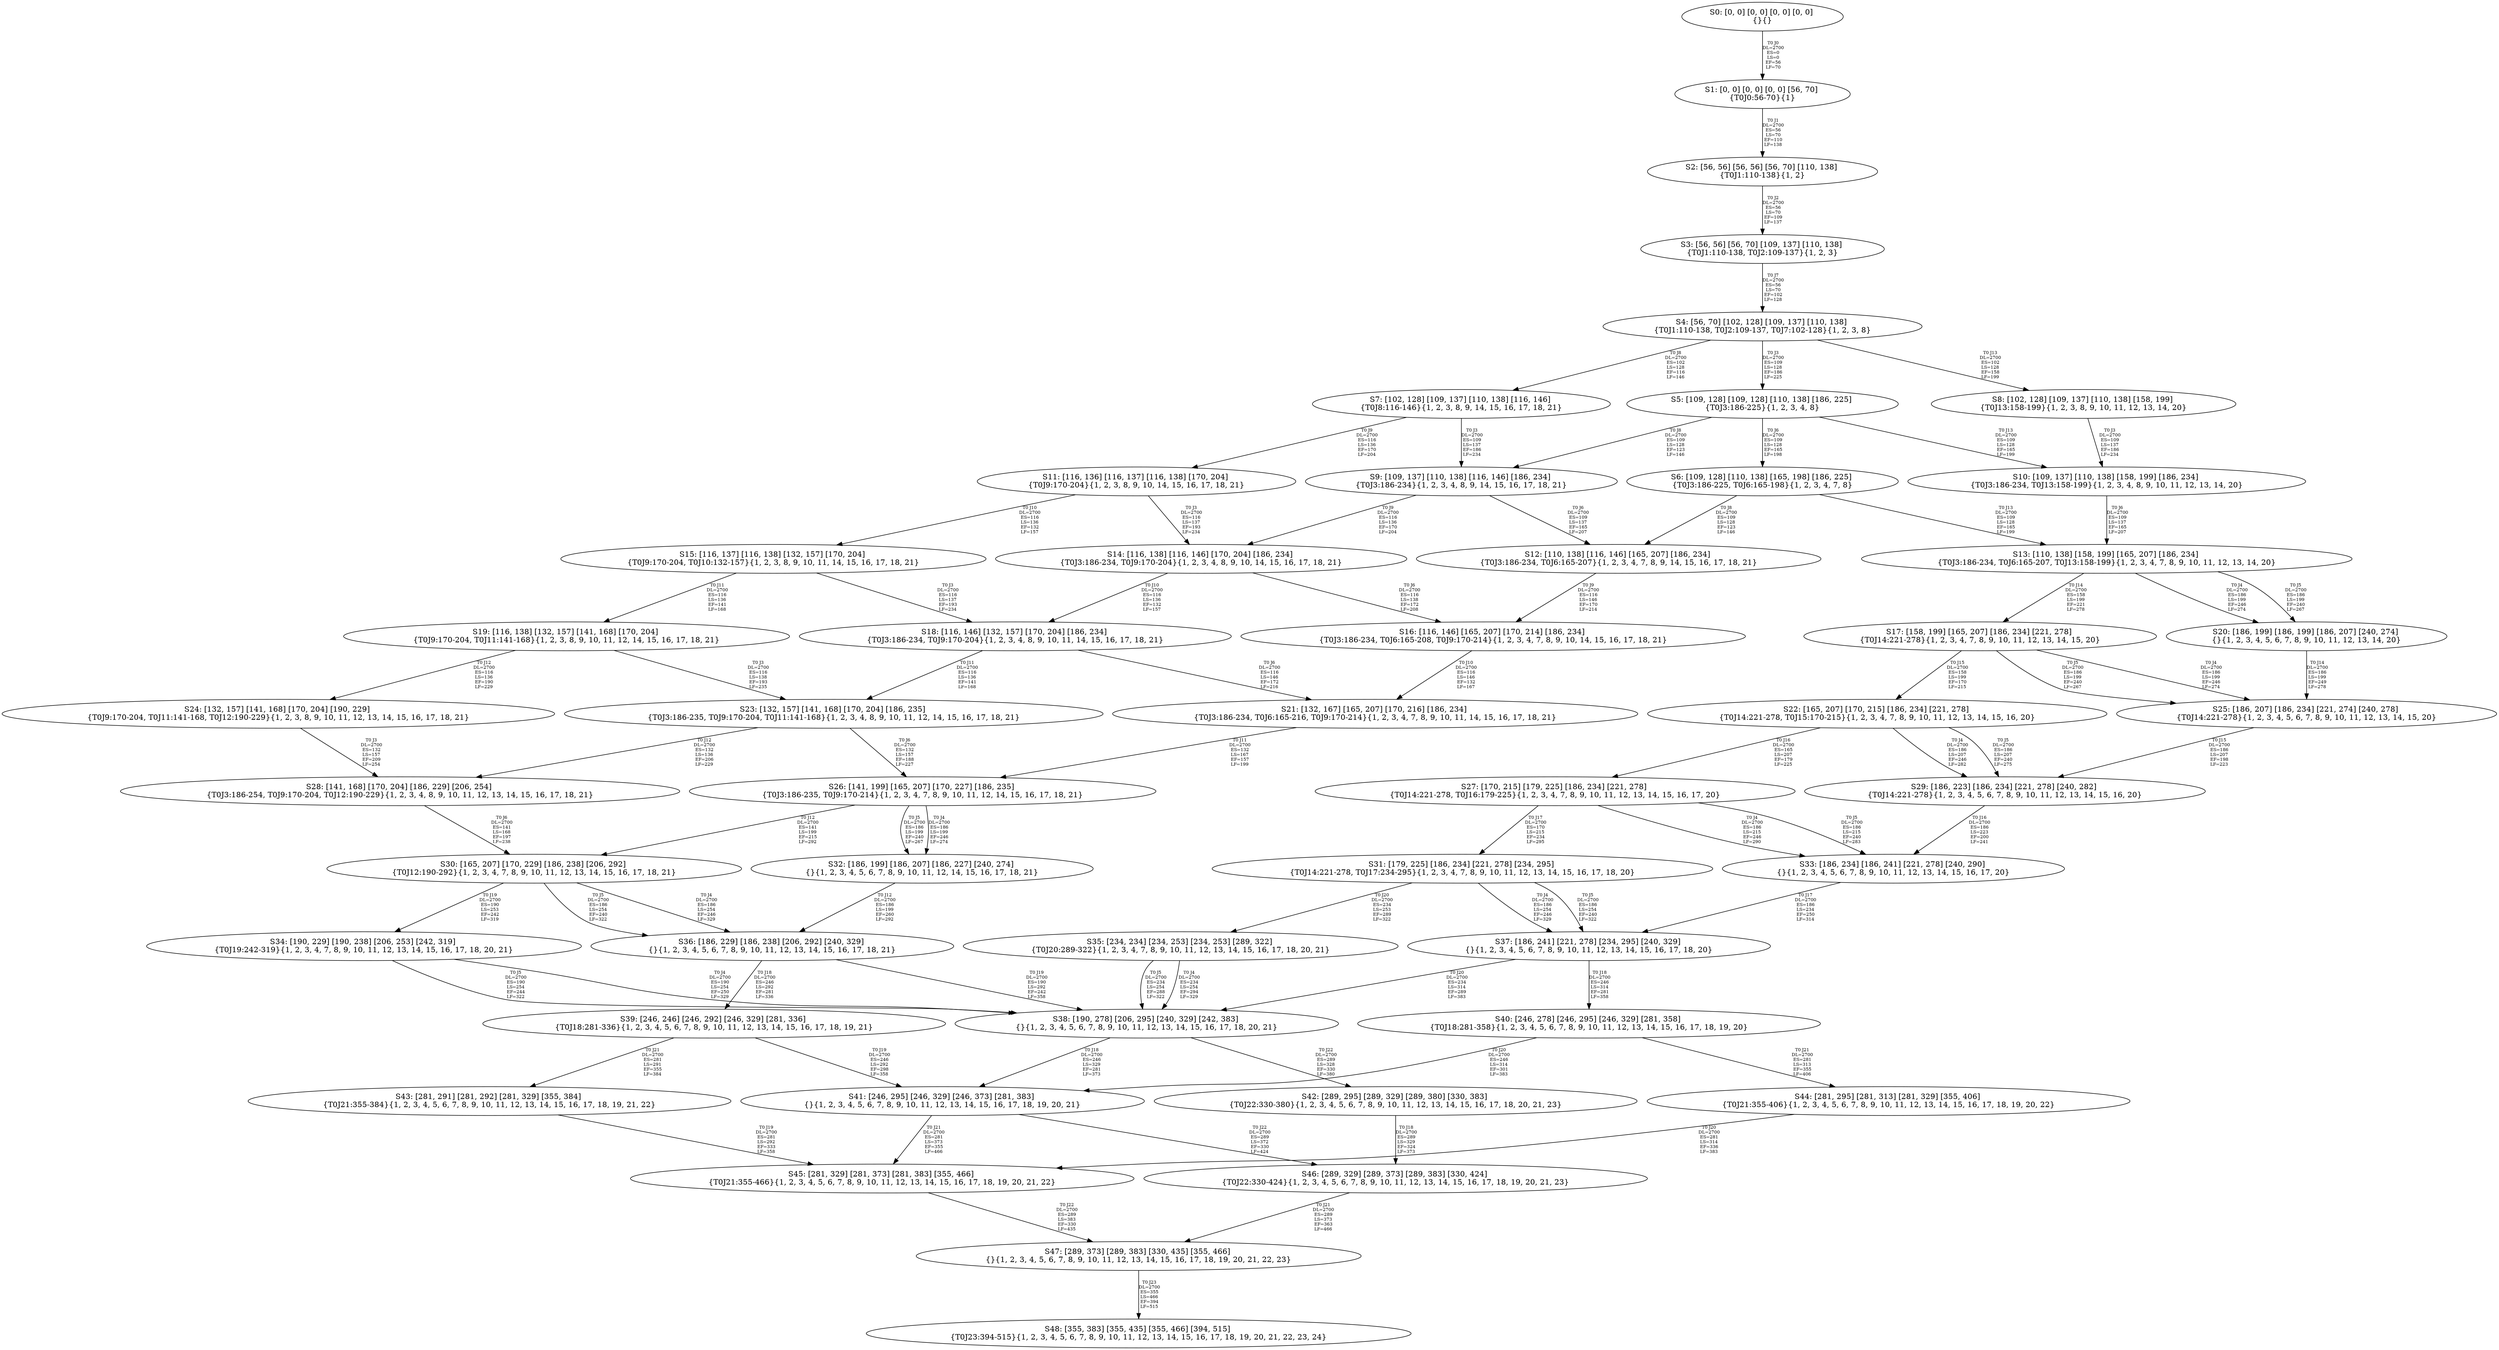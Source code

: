 digraph {
	S0[label="S0: [0, 0] [0, 0] [0, 0] [0, 0] \n{}{}"];
	S1[label="S1: [0, 0] [0, 0] [0, 0] [56, 70] \n{T0J0:56-70}{1}"];
	S2[label="S2: [56, 56] [56, 56] [56, 70] [110, 138] \n{T0J1:110-138}{1, 2}"];
	S3[label="S3: [56, 56] [56, 70] [109, 137] [110, 138] \n{T0J1:110-138, T0J2:109-137}{1, 2, 3}"];
	S4[label="S4: [56, 70] [102, 128] [109, 137] [110, 138] \n{T0J1:110-138, T0J2:109-137, T0J7:102-128}{1, 2, 3, 8}"];
	S5[label="S5: [109, 128] [109, 128] [110, 138] [186, 225] \n{T0J3:186-225}{1, 2, 3, 4, 8}"];
	S6[label="S6: [109, 128] [110, 138] [165, 198] [186, 225] \n{T0J3:186-225, T0J6:165-198}{1, 2, 3, 4, 7, 8}"];
	S7[label="S7: [102, 128] [109, 137] [110, 138] [116, 146] \n{T0J8:116-146}{1, 2, 3, 8, 9, 14, 15, 16, 17, 18, 21}"];
	S8[label="S8: [102, 128] [109, 137] [110, 138] [158, 199] \n{T0J13:158-199}{1, 2, 3, 8, 9, 10, 11, 12, 13, 14, 20}"];
	S9[label="S9: [109, 137] [110, 138] [116, 146] [186, 234] \n{T0J3:186-234}{1, 2, 3, 4, 8, 9, 14, 15, 16, 17, 18, 21}"];
	S10[label="S10: [109, 137] [110, 138] [158, 199] [186, 234] \n{T0J3:186-234, T0J13:158-199}{1, 2, 3, 4, 8, 9, 10, 11, 12, 13, 14, 20}"];
	S11[label="S11: [116, 136] [116, 137] [116, 138] [170, 204] \n{T0J9:170-204}{1, 2, 3, 8, 9, 10, 14, 15, 16, 17, 18, 21}"];
	S12[label="S12: [110, 138] [116, 146] [165, 207] [186, 234] \n{T0J3:186-234, T0J6:165-207}{1, 2, 3, 4, 7, 8, 9, 14, 15, 16, 17, 18, 21}"];
	S13[label="S13: [110, 138] [158, 199] [165, 207] [186, 234] \n{T0J3:186-234, T0J6:165-207, T0J13:158-199}{1, 2, 3, 4, 7, 8, 9, 10, 11, 12, 13, 14, 20}"];
	S14[label="S14: [116, 138] [116, 146] [170, 204] [186, 234] \n{T0J3:186-234, T0J9:170-204}{1, 2, 3, 4, 8, 9, 10, 14, 15, 16, 17, 18, 21}"];
	S15[label="S15: [116, 137] [116, 138] [132, 157] [170, 204] \n{T0J9:170-204, T0J10:132-157}{1, 2, 3, 8, 9, 10, 11, 14, 15, 16, 17, 18, 21}"];
	S16[label="S16: [116, 146] [165, 207] [170, 214] [186, 234] \n{T0J3:186-234, T0J6:165-208, T0J9:170-214}{1, 2, 3, 4, 7, 8, 9, 10, 14, 15, 16, 17, 18, 21}"];
	S17[label="S17: [158, 199] [165, 207] [186, 234] [221, 278] \n{T0J14:221-278}{1, 2, 3, 4, 7, 8, 9, 10, 11, 12, 13, 14, 15, 20}"];
	S18[label="S18: [116, 146] [132, 157] [170, 204] [186, 234] \n{T0J3:186-234, T0J9:170-204}{1, 2, 3, 4, 8, 9, 10, 11, 14, 15, 16, 17, 18, 21}"];
	S19[label="S19: [116, 138] [132, 157] [141, 168] [170, 204] \n{T0J9:170-204, T0J11:141-168}{1, 2, 3, 8, 9, 10, 11, 12, 14, 15, 16, 17, 18, 21}"];
	S20[label="S20: [186, 199] [186, 199] [186, 207] [240, 274] \n{}{1, 2, 3, 4, 5, 6, 7, 8, 9, 10, 11, 12, 13, 14, 20}"];
	S21[label="S21: [132, 167] [165, 207] [170, 216] [186, 234] \n{T0J3:186-234, T0J6:165-216, T0J9:170-214}{1, 2, 3, 4, 7, 8, 9, 10, 11, 14, 15, 16, 17, 18, 21}"];
	S22[label="S22: [165, 207] [170, 215] [186, 234] [221, 278] \n{T0J14:221-278, T0J15:170-215}{1, 2, 3, 4, 7, 8, 9, 10, 11, 12, 13, 14, 15, 16, 20}"];
	S23[label="S23: [132, 157] [141, 168] [170, 204] [186, 235] \n{T0J3:186-235, T0J9:170-204, T0J11:141-168}{1, 2, 3, 4, 8, 9, 10, 11, 12, 14, 15, 16, 17, 18, 21}"];
	S24[label="S24: [132, 157] [141, 168] [170, 204] [190, 229] \n{T0J9:170-204, T0J11:141-168, T0J12:190-229}{1, 2, 3, 8, 9, 10, 11, 12, 13, 14, 15, 16, 17, 18, 21}"];
	S25[label="S25: [186, 207] [186, 234] [221, 274] [240, 278] \n{T0J14:221-278}{1, 2, 3, 4, 5, 6, 7, 8, 9, 10, 11, 12, 13, 14, 15, 20}"];
	S26[label="S26: [141, 199] [165, 207] [170, 227] [186, 235] \n{T0J3:186-235, T0J9:170-214}{1, 2, 3, 4, 7, 8, 9, 10, 11, 12, 14, 15, 16, 17, 18, 21}"];
	S27[label="S27: [170, 215] [179, 225] [186, 234] [221, 278] \n{T0J14:221-278, T0J16:179-225}{1, 2, 3, 4, 7, 8, 9, 10, 11, 12, 13, 14, 15, 16, 17, 20}"];
	S28[label="S28: [141, 168] [170, 204] [186, 229] [206, 254] \n{T0J3:186-254, T0J9:170-204, T0J12:190-229}{1, 2, 3, 4, 8, 9, 10, 11, 12, 13, 14, 15, 16, 17, 18, 21}"];
	S29[label="S29: [186, 223] [186, 234] [221, 278] [240, 282] \n{T0J14:221-278}{1, 2, 3, 4, 5, 6, 7, 8, 9, 10, 11, 12, 13, 14, 15, 16, 20}"];
	S30[label="S30: [165, 207] [170, 229] [186, 238] [206, 292] \n{T0J12:190-292}{1, 2, 3, 4, 7, 8, 9, 10, 11, 12, 13, 14, 15, 16, 17, 18, 21}"];
	S31[label="S31: [179, 225] [186, 234] [221, 278] [234, 295] \n{T0J14:221-278, T0J17:234-295}{1, 2, 3, 4, 7, 8, 9, 10, 11, 12, 13, 14, 15, 16, 17, 18, 20}"];
	S32[label="S32: [186, 199] [186, 207] [186, 227] [240, 274] \n{}{1, 2, 3, 4, 5, 6, 7, 8, 9, 10, 11, 12, 14, 15, 16, 17, 18, 21}"];
	S33[label="S33: [186, 234] [186, 241] [221, 278] [240, 290] \n{}{1, 2, 3, 4, 5, 6, 7, 8, 9, 10, 11, 12, 13, 14, 15, 16, 17, 20}"];
	S34[label="S34: [190, 229] [190, 238] [206, 253] [242, 319] \n{T0J19:242-319}{1, 2, 3, 4, 7, 8, 9, 10, 11, 12, 13, 14, 15, 16, 17, 18, 20, 21}"];
	S35[label="S35: [234, 234] [234, 253] [234, 253] [289, 322] \n{T0J20:289-322}{1, 2, 3, 4, 7, 8, 9, 10, 11, 12, 13, 14, 15, 16, 17, 18, 20, 21}"];
	S36[label="S36: [186, 229] [186, 238] [206, 292] [240, 329] \n{}{1, 2, 3, 4, 5, 6, 7, 8, 9, 10, 11, 12, 13, 14, 15, 16, 17, 18, 21}"];
	S37[label="S37: [186, 241] [221, 278] [234, 295] [240, 329] \n{}{1, 2, 3, 4, 5, 6, 7, 8, 9, 10, 11, 12, 13, 14, 15, 16, 17, 18, 20}"];
	S38[label="S38: [190, 278] [206, 295] [240, 329] [242, 383] \n{}{1, 2, 3, 4, 5, 6, 7, 8, 9, 10, 11, 12, 13, 14, 15, 16, 17, 18, 20, 21}"];
	S39[label="S39: [246, 246] [246, 292] [246, 329] [281, 336] \n{T0J18:281-336}{1, 2, 3, 4, 5, 6, 7, 8, 9, 10, 11, 12, 13, 14, 15, 16, 17, 18, 19, 21}"];
	S40[label="S40: [246, 278] [246, 295] [246, 329] [281, 358] \n{T0J18:281-358}{1, 2, 3, 4, 5, 6, 7, 8, 9, 10, 11, 12, 13, 14, 15, 16, 17, 18, 19, 20}"];
	S41[label="S41: [246, 295] [246, 329] [246, 373] [281, 383] \n{}{1, 2, 3, 4, 5, 6, 7, 8, 9, 10, 11, 12, 13, 14, 15, 16, 17, 18, 19, 20, 21}"];
	S42[label="S42: [289, 295] [289, 329] [289, 380] [330, 383] \n{T0J22:330-380}{1, 2, 3, 4, 5, 6, 7, 8, 9, 10, 11, 12, 13, 14, 15, 16, 17, 18, 20, 21, 23}"];
	S43[label="S43: [281, 291] [281, 292] [281, 329] [355, 384] \n{T0J21:355-384}{1, 2, 3, 4, 5, 6, 7, 8, 9, 10, 11, 12, 13, 14, 15, 16, 17, 18, 19, 21, 22}"];
	S44[label="S44: [281, 295] [281, 313] [281, 329] [355, 406] \n{T0J21:355-406}{1, 2, 3, 4, 5, 6, 7, 8, 9, 10, 11, 12, 13, 14, 15, 16, 17, 18, 19, 20, 22}"];
	S45[label="S45: [281, 329] [281, 373] [281, 383] [355, 466] \n{T0J21:355-466}{1, 2, 3, 4, 5, 6, 7, 8, 9, 10, 11, 12, 13, 14, 15, 16, 17, 18, 19, 20, 21, 22}"];
	S46[label="S46: [289, 329] [289, 373] [289, 383] [330, 424] \n{T0J22:330-424}{1, 2, 3, 4, 5, 6, 7, 8, 9, 10, 11, 12, 13, 14, 15, 16, 17, 18, 19, 20, 21, 23}"];
	S47[label="S47: [289, 373] [289, 383] [330, 435] [355, 466] \n{}{1, 2, 3, 4, 5, 6, 7, 8, 9, 10, 11, 12, 13, 14, 15, 16, 17, 18, 19, 20, 21, 22, 23}"];
	S48[label="S48: [355, 383] [355, 435] [355, 466] [394, 515] \n{T0J23:394-515}{1, 2, 3, 4, 5, 6, 7, 8, 9, 10, 11, 12, 13, 14, 15, 16, 17, 18, 19, 20, 21, 22, 23, 24}"];
	S0 -> S1[label="T0 J0\nDL=2700\nES=0\nLS=0\nEF=56\nLF=70",fontsize=8];
	S1 -> S2[label="T0 J1\nDL=2700\nES=56\nLS=70\nEF=110\nLF=138",fontsize=8];
	S2 -> S3[label="T0 J2\nDL=2700\nES=56\nLS=70\nEF=109\nLF=137",fontsize=8];
	S3 -> S4[label="T0 J7\nDL=2700\nES=56\nLS=70\nEF=102\nLF=128",fontsize=8];
	S4 -> S5[label="T0 J3\nDL=2700\nES=109\nLS=128\nEF=186\nLF=225",fontsize=8];
	S4 -> S7[label="T0 J8\nDL=2700\nES=102\nLS=128\nEF=116\nLF=146",fontsize=8];
	S4 -> S8[label="T0 J13\nDL=2700\nES=102\nLS=128\nEF=158\nLF=199",fontsize=8];
	S5 -> S6[label="T0 J6\nDL=2700\nES=109\nLS=128\nEF=165\nLF=198",fontsize=8];
	S5 -> S9[label="T0 J8\nDL=2700\nES=109\nLS=128\nEF=123\nLF=146",fontsize=8];
	S5 -> S10[label="T0 J13\nDL=2700\nES=109\nLS=128\nEF=165\nLF=199",fontsize=8];
	S6 -> S12[label="T0 J8\nDL=2700\nES=109\nLS=128\nEF=123\nLF=146",fontsize=8];
	S6 -> S13[label="T0 J13\nDL=2700\nES=109\nLS=128\nEF=165\nLF=199",fontsize=8];
	S7 -> S9[label="T0 J3\nDL=2700\nES=109\nLS=137\nEF=186\nLF=234",fontsize=8];
	S7 -> S11[label="T0 J9\nDL=2700\nES=116\nLS=136\nEF=170\nLF=204",fontsize=8];
	S8 -> S10[label="T0 J3\nDL=2700\nES=109\nLS=137\nEF=186\nLF=234",fontsize=8];
	S9 -> S12[label="T0 J6\nDL=2700\nES=109\nLS=137\nEF=165\nLF=207",fontsize=8];
	S9 -> S14[label="T0 J9\nDL=2700\nES=116\nLS=136\nEF=170\nLF=204",fontsize=8];
	S10 -> S13[label="T0 J6\nDL=2700\nES=109\nLS=137\nEF=165\nLF=207",fontsize=8];
	S11 -> S14[label="T0 J3\nDL=2700\nES=116\nLS=137\nEF=193\nLF=234",fontsize=8];
	S11 -> S15[label="T0 J10\nDL=2700\nES=116\nLS=136\nEF=132\nLF=157",fontsize=8];
	S12 -> S16[label="T0 J9\nDL=2700\nES=116\nLS=146\nEF=170\nLF=214",fontsize=8];
	S13 -> S20[label="T0 J4\nDL=2700\nES=186\nLS=199\nEF=246\nLF=274",fontsize=8];
	S13 -> S20[label="T0 J5\nDL=2700\nES=186\nLS=199\nEF=240\nLF=267",fontsize=8];
	S13 -> S17[label="T0 J14\nDL=2700\nES=158\nLS=199\nEF=221\nLF=278",fontsize=8];
	S14 -> S16[label="T0 J6\nDL=2700\nES=116\nLS=138\nEF=172\nLF=208",fontsize=8];
	S14 -> S18[label="T0 J10\nDL=2700\nES=116\nLS=136\nEF=132\nLF=157",fontsize=8];
	S15 -> S18[label="T0 J3\nDL=2700\nES=116\nLS=137\nEF=193\nLF=234",fontsize=8];
	S15 -> S19[label="T0 J11\nDL=2700\nES=116\nLS=136\nEF=141\nLF=168",fontsize=8];
	S16 -> S21[label="T0 J10\nDL=2700\nES=116\nLS=146\nEF=132\nLF=167",fontsize=8];
	S17 -> S25[label="T0 J4\nDL=2700\nES=186\nLS=199\nEF=246\nLF=274",fontsize=8];
	S17 -> S25[label="T0 J5\nDL=2700\nES=186\nLS=199\nEF=240\nLF=267",fontsize=8];
	S17 -> S22[label="T0 J15\nDL=2700\nES=158\nLS=199\nEF=170\nLF=215",fontsize=8];
	S18 -> S21[label="T0 J6\nDL=2700\nES=116\nLS=146\nEF=172\nLF=216",fontsize=8];
	S18 -> S23[label="T0 J11\nDL=2700\nES=116\nLS=136\nEF=141\nLF=168",fontsize=8];
	S19 -> S23[label="T0 J3\nDL=2700\nES=116\nLS=138\nEF=193\nLF=235",fontsize=8];
	S19 -> S24[label="T0 J12\nDL=2700\nES=116\nLS=136\nEF=190\nLF=229",fontsize=8];
	S20 -> S25[label="T0 J14\nDL=2700\nES=186\nLS=199\nEF=249\nLF=278",fontsize=8];
	S21 -> S26[label="T0 J11\nDL=2700\nES=132\nLS=167\nEF=157\nLF=199",fontsize=8];
	S22 -> S29[label="T0 J4\nDL=2700\nES=186\nLS=207\nEF=246\nLF=282",fontsize=8];
	S22 -> S29[label="T0 J5\nDL=2700\nES=186\nLS=207\nEF=240\nLF=275",fontsize=8];
	S22 -> S27[label="T0 J16\nDL=2700\nES=165\nLS=207\nEF=179\nLF=225",fontsize=8];
	S23 -> S26[label="T0 J6\nDL=2700\nES=132\nLS=157\nEF=188\nLF=227",fontsize=8];
	S23 -> S28[label="T0 J12\nDL=2700\nES=132\nLS=136\nEF=206\nLF=229",fontsize=8];
	S24 -> S28[label="T0 J3\nDL=2700\nES=132\nLS=157\nEF=209\nLF=254",fontsize=8];
	S25 -> S29[label="T0 J15\nDL=2700\nES=186\nLS=207\nEF=198\nLF=223",fontsize=8];
	S26 -> S32[label="T0 J4\nDL=2700\nES=186\nLS=199\nEF=246\nLF=274",fontsize=8];
	S26 -> S32[label="T0 J5\nDL=2700\nES=186\nLS=199\nEF=240\nLF=267",fontsize=8];
	S26 -> S30[label="T0 J12\nDL=2700\nES=141\nLS=199\nEF=215\nLF=292",fontsize=8];
	S27 -> S33[label="T0 J4\nDL=2700\nES=186\nLS=215\nEF=246\nLF=290",fontsize=8];
	S27 -> S33[label="T0 J5\nDL=2700\nES=186\nLS=215\nEF=240\nLF=283",fontsize=8];
	S27 -> S31[label="T0 J17\nDL=2700\nES=170\nLS=215\nEF=234\nLF=295",fontsize=8];
	S28 -> S30[label="T0 J6\nDL=2700\nES=141\nLS=168\nEF=197\nLF=238",fontsize=8];
	S29 -> S33[label="T0 J16\nDL=2700\nES=186\nLS=223\nEF=200\nLF=241",fontsize=8];
	S30 -> S36[label="T0 J4\nDL=2700\nES=186\nLS=254\nEF=246\nLF=329",fontsize=8];
	S30 -> S36[label="T0 J5\nDL=2700\nES=186\nLS=254\nEF=240\nLF=322",fontsize=8];
	S30 -> S34[label="T0 J19\nDL=2700\nES=190\nLS=253\nEF=242\nLF=319",fontsize=8];
	S31 -> S37[label="T0 J4\nDL=2700\nES=186\nLS=254\nEF=246\nLF=329",fontsize=8];
	S31 -> S37[label="T0 J5\nDL=2700\nES=186\nLS=254\nEF=240\nLF=322",fontsize=8];
	S31 -> S35[label="T0 J20\nDL=2700\nES=234\nLS=253\nEF=289\nLF=322",fontsize=8];
	S32 -> S36[label="T0 J12\nDL=2700\nES=186\nLS=199\nEF=260\nLF=292",fontsize=8];
	S33 -> S37[label="T0 J17\nDL=2700\nES=186\nLS=234\nEF=250\nLF=314",fontsize=8];
	S34 -> S38[label="T0 J4\nDL=2700\nES=190\nLS=254\nEF=250\nLF=329",fontsize=8];
	S34 -> S38[label="T0 J5\nDL=2700\nES=190\nLS=254\nEF=244\nLF=322",fontsize=8];
	S35 -> S38[label="T0 J4\nDL=2700\nES=234\nLS=254\nEF=294\nLF=329",fontsize=8];
	S35 -> S38[label="T0 J5\nDL=2700\nES=234\nLS=254\nEF=288\nLF=322",fontsize=8];
	S36 -> S39[label="T0 J18\nDL=2700\nES=246\nLS=292\nEF=281\nLF=336",fontsize=8];
	S36 -> S38[label="T0 J19\nDL=2700\nES=190\nLS=292\nEF=242\nLF=358",fontsize=8];
	S37 -> S40[label="T0 J18\nDL=2700\nES=246\nLS=314\nEF=281\nLF=358",fontsize=8];
	S37 -> S38[label="T0 J20\nDL=2700\nES=234\nLS=314\nEF=289\nLF=383",fontsize=8];
	S38 -> S41[label="T0 J18\nDL=2700\nES=246\nLS=329\nEF=281\nLF=373",fontsize=8];
	S38 -> S42[label="T0 J22\nDL=2700\nES=289\nLS=328\nEF=330\nLF=380",fontsize=8];
	S39 -> S41[label="T0 J19\nDL=2700\nES=246\nLS=292\nEF=298\nLF=358",fontsize=8];
	S39 -> S43[label="T0 J21\nDL=2700\nES=281\nLS=291\nEF=355\nLF=384",fontsize=8];
	S40 -> S41[label="T0 J20\nDL=2700\nES=246\nLS=314\nEF=301\nLF=383",fontsize=8];
	S40 -> S44[label="T0 J21\nDL=2700\nES=281\nLS=313\nEF=355\nLF=406",fontsize=8];
	S41 -> S45[label="T0 J21\nDL=2700\nES=281\nLS=373\nEF=355\nLF=466",fontsize=8];
	S41 -> S46[label="T0 J22\nDL=2700\nES=289\nLS=372\nEF=330\nLF=424",fontsize=8];
	S42 -> S46[label="T0 J18\nDL=2700\nES=289\nLS=329\nEF=324\nLF=373",fontsize=8];
	S43 -> S45[label="T0 J19\nDL=2700\nES=281\nLS=292\nEF=333\nLF=358",fontsize=8];
	S44 -> S45[label="T0 J20\nDL=2700\nES=281\nLS=314\nEF=336\nLF=383",fontsize=8];
	S45 -> S47[label="T0 J22\nDL=2700\nES=289\nLS=383\nEF=330\nLF=435",fontsize=8];
	S46 -> S47[label="T0 J21\nDL=2700\nES=289\nLS=373\nEF=363\nLF=466",fontsize=8];
	S47 -> S48[label="T0 J23\nDL=2700\nES=355\nLS=466\nEF=394\nLF=515",fontsize=8];
}
